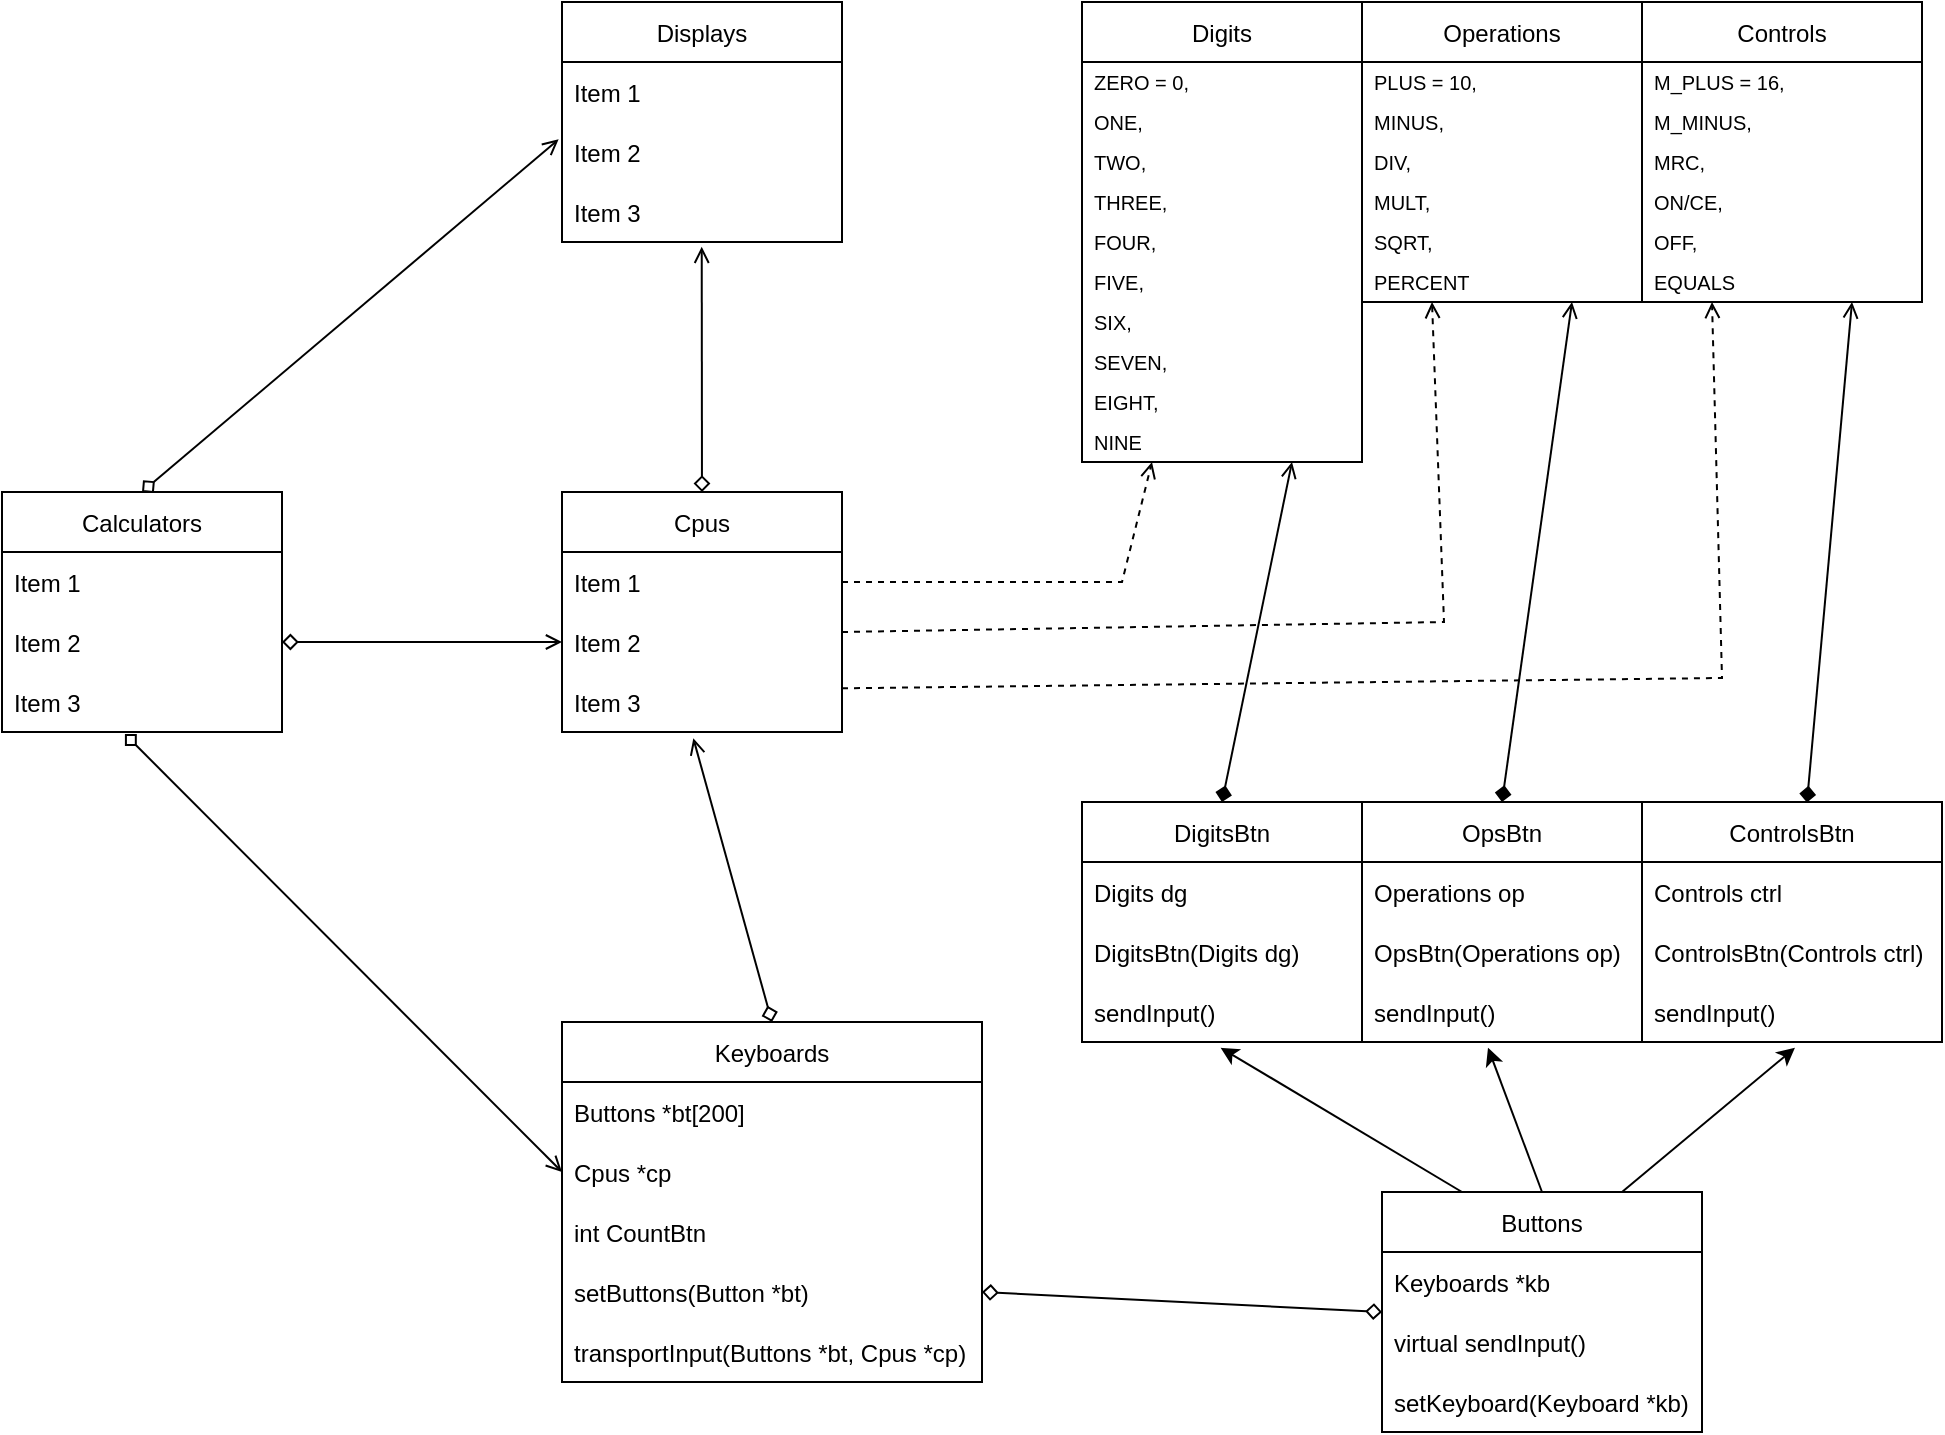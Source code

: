 <mxfile version="17.4.0" type="github">
  <diagram id="N7P-d8ys1Z3ynuPxni_u" name="Page-1">
    <mxGraphModel dx="1053" dy="517" grid="1" gridSize="10" guides="1" tooltips="1" connect="1" arrows="1" fold="1" page="1" pageScale="1" pageWidth="1100" pageHeight="850" math="0" shadow="0">
      <root>
        <mxCell id="0" />
        <mxCell id="1" parent="0" />
        <mxCell id="kSx1AaX-8GTqj39W6Hqu-1" value="Keyboards" style="swimlane;fontStyle=0;childLayout=stackLayout;horizontal=1;startSize=30;horizontalStack=0;resizeParent=1;resizeParentMax=0;resizeLast=0;collapsible=1;marginBottom=0;" vertex="1" parent="1">
          <mxGeometry x="410" y="630" width="210" height="180" as="geometry" />
        </mxCell>
        <mxCell id="kSx1AaX-8GTqj39W6Hqu-2" value="Buttons *bt[200]" style="text;strokeColor=none;fillColor=none;align=left;verticalAlign=middle;spacingLeft=4;spacingRight=4;overflow=hidden;points=[[0,0.5],[1,0.5]];portConstraint=eastwest;rotatable=0;" vertex="1" parent="kSx1AaX-8GTqj39W6Hqu-1">
          <mxGeometry y="30" width="210" height="30" as="geometry" />
        </mxCell>
        <mxCell id="kSx1AaX-8GTqj39W6Hqu-3" value="Cpus *cp" style="text;strokeColor=none;fillColor=none;align=left;verticalAlign=middle;spacingLeft=4;spacingRight=4;overflow=hidden;points=[[0,0.5],[1,0.5]];portConstraint=eastwest;rotatable=0;" vertex="1" parent="kSx1AaX-8GTqj39W6Hqu-1">
          <mxGeometry y="60" width="210" height="30" as="geometry" />
        </mxCell>
        <mxCell id="kSx1AaX-8GTqj39W6Hqu-112" value="int CountBtn" style="text;strokeColor=none;fillColor=none;align=left;verticalAlign=middle;spacingLeft=4;spacingRight=4;overflow=hidden;points=[[0,0.5],[1,0.5]];portConstraint=eastwest;rotatable=0;" vertex="1" parent="kSx1AaX-8GTqj39W6Hqu-1">
          <mxGeometry y="90" width="210" height="30" as="geometry" />
        </mxCell>
        <mxCell id="kSx1AaX-8GTqj39W6Hqu-111" value="setButtons(Button *bt)" style="text;strokeColor=none;fillColor=none;align=left;verticalAlign=middle;spacingLeft=4;spacingRight=4;overflow=hidden;points=[[0,0.5],[1,0.5]];portConstraint=eastwest;rotatable=0;" vertex="1" parent="kSx1AaX-8GTqj39W6Hqu-1">
          <mxGeometry y="120" width="210" height="30" as="geometry" />
        </mxCell>
        <mxCell id="kSx1AaX-8GTqj39W6Hqu-4" value="transportInput(Buttons *bt, Cpus *cp)" style="text;strokeColor=none;fillColor=none;align=left;verticalAlign=middle;spacingLeft=4;spacingRight=4;overflow=hidden;points=[[0,0.5],[1,0.5]];portConstraint=eastwest;rotatable=0;" vertex="1" parent="kSx1AaX-8GTqj39W6Hqu-1">
          <mxGeometry y="150" width="210" height="30" as="geometry" />
        </mxCell>
        <mxCell id="kSx1AaX-8GTqj39W6Hqu-5" value="Buttons" style="swimlane;fontStyle=0;childLayout=stackLayout;horizontal=1;startSize=30;horizontalStack=0;resizeParent=1;resizeParentMax=0;resizeLast=0;collapsible=1;marginBottom=0;" vertex="1" parent="1">
          <mxGeometry x="820" y="715" width="160" height="120" as="geometry">
            <mxRectangle x="820" y="700" width="70" height="30" as="alternateBounds" />
          </mxGeometry>
        </mxCell>
        <mxCell id="kSx1AaX-8GTqj39W6Hqu-6" value="Keyboards *kb" style="text;strokeColor=none;fillColor=none;align=left;verticalAlign=middle;spacingLeft=4;spacingRight=4;overflow=hidden;points=[[0,0.5],[1,0.5]];portConstraint=eastwest;rotatable=0;" vertex="1" parent="kSx1AaX-8GTqj39W6Hqu-5">
          <mxGeometry y="30" width="160" height="30" as="geometry" />
        </mxCell>
        <mxCell id="kSx1AaX-8GTqj39W6Hqu-109" value="virtual sendInput()" style="text;strokeColor=none;fillColor=none;align=left;verticalAlign=middle;spacingLeft=4;spacingRight=4;overflow=hidden;points=[[0,0.5],[1,0.5]];portConstraint=eastwest;rotatable=0;" vertex="1" parent="kSx1AaX-8GTqj39W6Hqu-5">
          <mxGeometry y="60" width="160" height="30" as="geometry" />
        </mxCell>
        <mxCell id="kSx1AaX-8GTqj39W6Hqu-108" value="setKeyboard(Keyboard *kb)" style="text;strokeColor=none;fillColor=none;align=left;verticalAlign=middle;spacingLeft=4;spacingRight=4;overflow=hidden;points=[[0,0.5],[1,0.5]];portConstraint=eastwest;rotatable=0;" vertex="1" parent="kSx1AaX-8GTqj39W6Hqu-5">
          <mxGeometry y="90" width="160" height="30" as="geometry" />
        </mxCell>
        <mxCell id="kSx1AaX-8GTqj39W6Hqu-9" value="Displays" style="swimlane;fontStyle=0;childLayout=stackLayout;horizontal=1;startSize=30;horizontalStack=0;resizeParent=1;resizeParentMax=0;resizeLast=0;collapsible=1;marginBottom=0;" vertex="1" parent="1">
          <mxGeometry x="410" y="120" width="140" height="120" as="geometry" />
        </mxCell>
        <mxCell id="kSx1AaX-8GTqj39W6Hqu-10" value="Item 1" style="text;strokeColor=none;fillColor=none;align=left;verticalAlign=middle;spacingLeft=4;spacingRight=4;overflow=hidden;points=[[0,0.5],[1,0.5]];portConstraint=eastwest;rotatable=0;" vertex="1" parent="kSx1AaX-8GTqj39W6Hqu-9">
          <mxGeometry y="30" width="140" height="30" as="geometry" />
        </mxCell>
        <mxCell id="kSx1AaX-8GTqj39W6Hqu-11" value="Item 2" style="text;strokeColor=none;fillColor=none;align=left;verticalAlign=middle;spacingLeft=4;spacingRight=4;overflow=hidden;points=[[0,0.5],[1,0.5]];portConstraint=eastwest;rotatable=0;" vertex="1" parent="kSx1AaX-8GTqj39W6Hqu-9">
          <mxGeometry y="60" width="140" height="30" as="geometry" />
        </mxCell>
        <mxCell id="kSx1AaX-8GTqj39W6Hqu-12" value="Item 3" style="text;strokeColor=none;fillColor=none;align=left;verticalAlign=middle;spacingLeft=4;spacingRight=4;overflow=hidden;points=[[0,0.5],[1,0.5]];portConstraint=eastwest;rotatable=0;" vertex="1" parent="kSx1AaX-8GTqj39W6Hqu-9">
          <mxGeometry y="90" width="140" height="30" as="geometry" />
        </mxCell>
        <mxCell id="kSx1AaX-8GTqj39W6Hqu-13" value="Calculators" style="swimlane;fontStyle=0;childLayout=stackLayout;horizontal=1;startSize=30;horizontalStack=0;resizeParent=1;resizeParentMax=0;resizeLast=0;collapsible=1;marginBottom=0;" vertex="1" parent="1">
          <mxGeometry x="130" y="365" width="140" height="120" as="geometry" />
        </mxCell>
        <mxCell id="kSx1AaX-8GTqj39W6Hqu-14" value="Item 1" style="text;strokeColor=none;fillColor=none;align=left;verticalAlign=middle;spacingLeft=4;spacingRight=4;overflow=hidden;points=[[0,0.5],[1,0.5]];portConstraint=eastwest;rotatable=0;" vertex="1" parent="kSx1AaX-8GTqj39W6Hqu-13">
          <mxGeometry y="30" width="140" height="30" as="geometry" />
        </mxCell>
        <mxCell id="kSx1AaX-8GTqj39W6Hqu-15" value="Item 2" style="text;strokeColor=none;fillColor=none;align=left;verticalAlign=middle;spacingLeft=4;spacingRight=4;overflow=hidden;points=[[0,0.5],[1,0.5]];portConstraint=eastwest;rotatable=0;" vertex="1" parent="kSx1AaX-8GTqj39W6Hqu-13">
          <mxGeometry y="60" width="140" height="30" as="geometry" />
        </mxCell>
        <mxCell id="kSx1AaX-8GTqj39W6Hqu-16" value="Item 3" style="text;strokeColor=none;fillColor=none;align=left;verticalAlign=middle;spacingLeft=4;spacingRight=4;overflow=hidden;points=[[0,0.5],[1,0.5]];portConstraint=eastwest;rotatable=0;" vertex="1" parent="kSx1AaX-8GTqj39W6Hqu-13">
          <mxGeometry y="90" width="140" height="30" as="geometry" />
        </mxCell>
        <mxCell id="kSx1AaX-8GTqj39W6Hqu-17" value="Cpus" style="swimlane;fontStyle=0;childLayout=stackLayout;horizontal=1;startSize=30;horizontalStack=0;resizeParent=1;resizeParentMax=0;resizeLast=0;collapsible=1;marginBottom=0;" vertex="1" parent="1">
          <mxGeometry x="410" y="365" width="140" height="120" as="geometry" />
        </mxCell>
        <mxCell id="kSx1AaX-8GTqj39W6Hqu-18" value="Item 1" style="text;strokeColor=none;fillColor=none;align=left;verticalAlign=middle;spacingLeft=4;spacingRight=4;overflow=hidden;points=[[0,0.5],[1,0.5]];portConstraint=eastwest;rotatable=0;" vertex="1" parent="kSx1AaX-8GTqj39W6Hqu-17">
          <mxGeometry y="30" width="140" height="30" as="geometry" />
        </mxCell>
        <mxCell id="kSx1AaX-8GTqj39W6Hqu-19" value="Item 2" style="text;strokeColor=none;fillColor=none;align=left;verticalAlign=middle;spacingLeft=4;spacingRight=4;overflow=hidden;points=[[0,0.5],[1,0.5]];portConstraint=eastwest;rotatable=0;" vertex="1" parent="kSx1AaX-8GTqj39W6Hqu-17">
          <mxGeometry y="60" width="140" height="30" as="geometry" />
        </mxCell>
        <mxCell id="kSx1AaX-8GTqj39W6Hqu-20" value="Item 3" style="text;strokeColor=none;fillColor=none;align=left;verticalAlign=middle;spacingLeft=4;spacingRight=4;overflow=hidden;points=[[0,0.5],[1,0.5]];portConstraint=eastwest;rotatable=0;" vertex="1" parent="kSx1AaX-8GTqj39W6Hqu-17">
          <mxGeometry y="90" width="140" height="30" as="geometry" />
        </mxCell>
        <mxCell id="kSx1AaX-8GTqj39W6Hqu-21" value="ControlsBtn" style="swimlane;fontStyle=0;childLayout=stackLayout;horizontal=1;startSize=30;horizontalStack=0;resizeParent=1;resizeParentMax=0;resizeLast=0;collapsible=1;marginBottom=0;" vertex="1" parent="1">
          <mxGeometry x="950" y="520" width="150" height="120" as="geometry" />
        </mxCell>
        <mxCell id="kSx1AaX-8GTqj39W6Hqu-22" value="Controls ctrl" style="text;strokeColor=none;fillColor=none;align=left;verticalAlign=middle;spacingLeft=4;spacingRight=4;overflow=hidden;points=[[0,0.5],[1,0.5]];portConstraint=eastwest;rotatable=0;" vertex="1" parent="kSx1AaX-8GTqj39W6Hqu-21">
          <mxGeometry y="30" width="150" height="30" as="geometry" />
        </mxCell>
        <mxCell id="kSx1AaX-8GTqj39W6Hqu-23" value="ControlsBtn(Controls ctrl)" style="text;strokeColor=none;fillColor=none;align=left;verticalAlign=middle;spacingLeft=4;spacingRight=4;overflow=hidden;points=[[0,0.5],[1,0.5]];portConstraint=eastwest;rotatable=0;" vertex="1" parent="kSx1AaX-8GTqj39W6Hqu-21">
          <mxGeometry y="60" width="150" height="30" as="geometry" />
        </mxCell>
        <mxCell id="kSx1AaX-8GTqj39W6Hqu-24" value="sendInput()" style="text;strokeColor=none;fillColor=none;align=left;verticalAlign=middle;spacingLeft=4;spacingRight=4;overflow=hidden;points=[[0,0.5],[1,0.5]];portConstraint=eastwest;rotatable=0;" vertex="1" parent="kSx1AaX-8GTqj39W6Hqu-21">
          <mxGeometry y="90" width="150" height="30" as="geometry" />
        </mxCell>
        <mxCell id="kSx1AaX-8GTqj39W6Hqu-25" value="OpsBtn" style="swimlane;fontStyle=0;childLayout=stackLayout;horizontal=1;startSize=30;horizontalStack=0;resizeParent=1;resizeParentMax=0;resizeLast=0;collapsible=1;marginBottom=0;" vertex="1" parent="1">
          <mxGeometry x="810" y="520" width="140" height="120" as="geometry" />
        </mxCell>
        <mxCell id="kSx1AaX-8GTqj39W6Hqu-26" value="Operations op" style="text;strokeColor=none;fillColor=none;align=left;verticalAlign=middle;spacingLeft=4;spacingRight=4;overflow=hidden;points=[[0,0.5],[1,0.5]];portConstraint=eastwest;rotatable=0;" vertex="1" parent="kSx1AaX-8GTqj39W6Hqu-25">
          <mxGeometry y="30" width="140" height="30" as="geometry" />
        </mxCell>
        <mxCell id="kSx1AaX-8GTqj39W6Hqu-27" value="OpsBtn(Operations op)" style="text;strokeColor=none;fillColor=none;align=left;verticalAlign=middle;spacingLeft=4;spacingRight=4;overflow=hidden;points=[[0,0.5],[1,0.5]];portConstraint=eastwest;rotatable=0;" vertex="1" parent="kSx1AaX-8GTqj39W6Hqu-25">
          <mxGeometry y="60" width="140" height="30" as="geometry" />
        </mxCell>
        <mxCell id="kSx1AaX-8GTqj39W6Hqu-28" value="sendInput()" style="text;strokeColor=none;fillColor=none;align=left;verticalAlign=middle;spacingLeft=4;spacingRight=4;overflow=hidden;points=[[0,0.5],[1,0.5]];portConstraint=eastwest;rotatable=0;" vertex="1" parent="kSx1AaX-8GTqj39W6Hqu-25">
          <mxGeometry y="90" width="140" height="30" as="geometry" />
        </mxCell>
        <mxCell id="kSx1AaX-8GTqj39W6Hqu-29" value="DigitsBtn" style="swimlane;fontStyle=0;childLayout=stackLayout;horizontal=1;startSize=30;horizontalStack=0;resizeParent=1;resizeParentMax=0;resizeLast=0;collapsible=1;marginBottom=0;" vertex="1" parent="1">
          <mxGeometry x="670" y="520" width="140" height="120" as="geometry" />
        </mxCell>
        <mxCell id="kSx1AaX-8GTqj39W6Hqu-30" value="Digits dg" style="text;strokeColor=none;fillColor=none;align=left;verticalAlign=middle;spacingLeft=4;spacingRight=4;overflow=hidden;points=[[0,0.5],[1,0.5]];portConstraint=eastwest;rotatable=0;" vertex="1" parent="kSx1AaX-8GTqj39W6Hqu-29">
          <mxGeometry y="30" width="140" height="30" as="geometry" />
        </mxCell>
        <mxCell id="kSx1AaX-8GTqj39W6Hqu-31" value="DigitsBtn(Digits dg)" style="text;strokeColor=none;fillColor=none;align=left;verticalAlign=middle;spacingLeft=4;spacingRight=4;overflow=hidden;points=[[0,0.5],[1,0.5]];portConstraint=eastwest;rotatable=0;" vertex="1" parent="kSx1AaX-8GTqj39W6Hqu-29">
          <mxGeometry y="60" width="140" height="30" as="geometry" />
        </mxCell>
        <mxCell id="kSx1AaX-8GTqj39W6Hqu-32" value="sendInput()" style="text;strokeColor=none;fillColor=none;align=left;verticalAlign=middle;spacingLeft=4;spacingRight=4;overflow=hidden;points=[[0,0.5],[1,0.5]];portConstraint=eastwest;rotatable=0;" vertex="1" parent="kSx1AaX-8GTqj39W6Hqu-29">
          <mxGeometry y="90" width="140" height="30" as="geometry" />
        </mxCell>
        <mxCell id="kSx1AaX-8GTqj39W6Hqu-37" value="Operations" style="swimlane;fontStyle=0;childLayout=stackLayout;horizontal=1;startSize=30;horizontalStack=0;resizeParent=1;resizeParentMax=0;resizeLast=0;collapsible=1;marginBottom=0;" vertex="1" parent="1">
          <mxGeometry x="810" y="120" width="140" height="150" as="geometry">
            <mxRectangle x="810" y="120" width="90" height="30" as="alternateBounds" />
          </mxGeometry>
        </mxCell>
        <mxCell id="kSx1AaX-8GTqj39W6Hqu-38" value="PLUS = 10," style="text;strokeColor=none;fillColor=none;align=left;verticalAlign=middle;spacingLeft=4;spacingRight=4;overflow=hidden;points=[[0,0.5],[1,0.5]];portConstraint=eastwest;rotatable=0;fontSize=10;" vertex="1" parent="kSx1AaX-8GTqj39W6Hqu-37">
          <mxGeometry y="30" width="140" height="20" as="geometry" />
        </mxCell>
        <mxCell id="kSx1AaX-8GTqj39W6Hqu-89" value="MINUS," style="text;strokeColor=none;fillColor=none;align=left;verticalAlign=middle;spacingLeft=4;spacingRight=4;overflow=hidden;points=[[0,0.5],[1,0.5]];portConstraint=eastwest;rotatable=0;fontSize=10;" vertex="1" parent="kSx1AaX-8GTqj39W6Hqu-37">
          <mxGeometry y="50" width="140" height="20" as="geometry" />
        </mxCell>
        <mxCell id="kSx1AaX-8GTqj39W6Hqu-88" value="DIV," style="text;strokeColor=none;fillColor=none;align=left;verticalAlign=middle;spacingLeft=4;spacingRight=4;overflow=hidden;points=[[0,0.5],[1,0.5]];portConstraint=eastwest;rotatable=0;fontSize=10;" vertex="1" parent="kSx1AaX-8GTqj39W6Hqu-37">
          <mxGeometry y="70" width="140" height="20" as="geometry" />
        </mxCell>
        <mxCell id="kSx1AaX-8GTqj39W6Hqu-87" value="MULT," style="text;strokeColor=none;fillColor=none;align=left;verticalAlign=middle;spacingLeft=4;spacingRight=4;overflow=hidden;points=[[0,0.5],[1,0.5]];portConstraint=eastwest;rotatable=0;fontSize=10;" vertex="1" parent="kSx1AaX-8GTqj39W6Hqu-37">
          <mxGeometry y="90" width="140" height="20" as="geometry" />
        </mxCell>
        <mxCell id="kSx1AaX-8GTqj39W6Hqu-86" value="SQRT," style="text;strokeColor=none;fillColor=none;align=left;verticalAlign=middle;spacingLeft=4;spacingRight=4;overflow=hidden;points=[[0,0.5],[1,0.5]];portConstraint=eastwest;rotatable=0;fontSize=10;" vertex="1" parent="kSx1AaX-8GTqj39W6Hqu-37">
          <mxGeometry y="110" width="140" height="20" as="geometry" />
        </mxCell>
        <mxCell id="kSx1AaX-8GTqj39W6Hqu-85" value="PERCENT" style="text;strokeColor=none;fillColor=none;align=left;verticalAlign=middle;spacingLeft=4;spacingRight=4;overflow=hidden;points=[[0,0.5],[1,0.5]];portConstraint=eastwest;rotatable=0;fontSize=10;" vertex="1" parent="kSx1AaX-8GTqj39W6Hqu-37">
          <mxGeometry y="130" width="140" height="20" as="geometry" />
        </mxCell>
        <mxCell id="kSx1AaX-8GTqj39W6Hqu-50" value="" style="endArrow=diamond;html=1;rounded=0;endFill=1;startArrow=open;startFill=0;entryX=0.5;entryY=0;entryDx=0;entryDy=0;exitX=0.75;exitY=1;exitDx=0;exitDy=0;" edge="1" parent="1" source="kSx1AaX-8GTqj39W6Hqu-97" target="kSx1AaX-8GTqj39W6Hqu-29">
          <mxGeometry width="50" height="50" relative="1" as="geometry">
            <mxPoint x="740" y="360" as="sourcePoint" />
            <mxPoint x="720" y="430" as="targetPoint" />
          </mxGeometry>
        </mxCell>
        <mxCell id="kSx1AaX-8GTqj39W6Hqu-51" value="" style="endArrow=open;html=1;rounded=0;endFill=0;exitX=0.5;exitY=0;exitDx=0;exitDy=0;startArrow=diamond;startFill=1;entryX=0.75;entryY=1;entryDx=0;entryDy=0;" edge="1" parent="1" source="kSx1AaX-8GTqj39W6Hqu-25" target="kSx1AaX-8GTqj39W6Hqu-37">
          <mxGeometry width="50" height="50" relative="1" as="geometry">
            <mxPoint x="885.07" y="516.04" as="sourcePoint" />
            <mxPoint x="890" y="290" as="targetPoint" />
          </mxGeometry>
        </mxCell>
        <mxCell id="kSx1AaX-8GTqj39W6Hqu-52" value="" style="endArrow=open;html=1;rounded=0;endFill=0;entryX=0.75;entryY=1;entryDx=0;entryDy=0;exitX=0.5;exitY=0;exitDx=0;exitDy=0;startArrow=diamond;startFill=1;" edge="1" parent="1" target="kSx1AaX-8GTqj39W6Hqu-90">
          <mxGeometry width="50" height="50" relative="1" as="geometry">
            <mxPoint x="1032.48" y="520.27" as="sourcePoint" />
            <mxPoint x="1029.38" y="241.32" as="targetPoint" />
          </mxGeometry>
        </mxCell>
        <mxCell id="kSx1AaX-8GTqj39W6Hqu-57" value="" style="endArrow=classic;html=1;rounded=0;entryX=0.495;entryY=1.096;entryDx=0;entryDy=0;exitX=0.25;exitY=0;exitDx=0;exitDy=0;entryPerimeter=0;" edge="1" parent="1" source="kSx1AaX-8GTqj39W6Hqu-5" target="kSx1AaX-8GTqj39W6Hqu-32">
          <mxGeometry width="50" height="50" relative="1" as="geometry">
            <mxPoint x="830.3" y="660" as="sourcePoint" />
            <mxPoint x="740" y="708.68" as="targetPoint" />
          </mxGeometry>
        </mxCell>
        <mxCell id="kSx1AaX-8GTqj39W6Hqu-58" value="" style="endArrow=classic;html=1;rounded=0;entryX=0.45;entryY=1.096;entryDx=0;entryDy=0;exitX=0.5;exitY=0;exitDx=0;exitDy=0;entryPerimeter=0;" edge="1" parent="1" source="kSx1AaX-8GTqj39W6Hqu-5" target="kSx1AaX-8GTqj39W6Hqu-28">
          <mxGeometry width="50" height="50" relative="1" as="geometry">
            <mxPoint x="932.85" y="687.12" as="sourcePoint" />
            <mxPoint x="827.15" y="630.0" as="targetPoint" />
          </mxGeometry>
        </mxCell>
        <mxCell id="kSx1AaX-8GTqj39W6Hqu-60" value="" style="endArrow=classic;html=1;rounded=0;entryX=0.51;entryY=1.096;entryDx=0;entryDy=0;exitX=0.75;exitY=0;exitDx=0;exitDy=0;entryPerimeter=0;" edge="1" parent="1" source="kSx1AaX-8GTqj39W6Hqu-5" target="kSx1AaX-8GTqj39W6Hqu-24">
          <mxGeometry width="50" height="50" relative="1" as="geometry">
            <mxPoint x="987" y="710" as="sourcePoint" />
            <mxPoint x="980" y="652.88" as="targetPoint" />
          </mxGeometry>
        </mxCell>
        <mxCell id="kSx1AaX-8GTqj39W6Hqu-62" value="" style="endArrow=diamond;html=1;rounded=0;entryX=0;entryY=0.5;entryDx=0;entryDy=0;exitX=1;exitY=0.5;exitDx=0;exitDy=0;startArrow=diamond;startFill=0;endFill=0;" edge="1" parent="1" source="kSx1AaX-8GTqj39W6Hqu-111" target="kSx1AaX-8GTqj39W6Hqu-5">
          <mxGeometry width="50" height="50" relative="1" as="geometry">
            <mxPoint x="650" y="785" as="sourcePoint" />
            <mxPoint x="817.76" y="769.21" as="targetPoint" />
          </mxGeometry>
        </mxCell>
        <mxCell id="kSx1AaX-8GTqj39W6Hqu-63" value="" style="endArrow=diamond;html=1;rounded=0;endFill=0;startArrow=open;startFill=0;exitX=0.469;exitY=1.105;exitDx=0;exitDy=0;exitPerimeter=0;entryX=0.5;entryY=0;entryDx=0;entryDy=0;" edge="1" parent="1" source="kSx1AaX-8GTqj39W6Hqu-20" target="kSx1AaX-8GTqj39W6Hqu-1">
          <mxGeometry width="50" height="50" relative="1" as="geometry">
            <mxPoint x="474.93" y="499.73" as="sourcePoint" />
            <mxPoint x="476" y="680" as="targetPoint" />
          </mxGeometry>
        </mxCell>
        <mxCell id="kSx1AaX-8GTqj39W6Hqu-64" value="" style="endArrow=diamond;html=1;rounded=0;endFill=0;startArrow=open;startFill=0;entryX=0.5;entryY=0;entryDx=0;entryDy=0;exitX=0.499;exitY=1.079;exitDx=0;exitDy=0;exitPerimeter=0;" edge="1" parent="1" source="kSx1AaX-8GTqj39W6Hqu-12" target="kSx1AaX-8GTqj39W6Hqu-17">
          <mxGeometry width="50" height="50" relative="1" as="geometry">
            <mxPoint x="480" y="200" as="sourcePoint" />
            <mxPoint x="478" y="330" as="targetPoint" />
          </mxGeometry>
        </mxCell>
        <mxCell id="kSx1AaX-8GTqj39W6Hqu-65" value="" style="endArrow=diamond;html=1;rounded=0;endFill=0;startArrow=open;startFill=0;entryX=0.5;entryY=0;entryDx=0;entryDy=0;exitX=-0.012;exitY=0.289;exitDx=0;exitDy=0;exitPerimeter=0;" edge="1" parent="1" source="kSx1AaX-8GTqj39W6Hqu-11" target="kSx1AaX-8GTqj39W6Hqu-13">
          <mxGeometry width="50" height="50" relative="1" as="geometry">
            <mxPoint x="300.0" y="153.69" as="sourcePoint" />
            <mxPoint x="300.14" y="366.32" as="targetPoint" />
          </mxGeometry>
        </mxCell>
        <mxCell id="kSx1AaX-8GTqj39W6Hqu-67" value="" style="endArrow=diamond;html=1;rounded=0;endFill=0;startArrow=open;startFill=0;entryX=1;entryY=0.5;entryDx=0;entryDy=0;exitX=0;exitY=0.5;exitDx=0;exitDy=0;" edge="1" parent="1" source="kSx1AaX-8GTqj39W6Hqu-19" target="kSx1AaX-8GTqj39W6Hqu-15">
          <mxGeometry width="50" height="50" relative="1" as="geometry">
            <mxPoint x="418.32" y="108.67" as="sourcePoint" />
            <mxPoint x="210" y="375" as="targetPoint" />
          </mxGeometry>
        </mxCell>
        <mxCell id="kSx1AaX-8GTqj39W6Hqu-68" value="" style="endArrow=diamond;html=1;rounded=0;endFill=0;startArrow=open;startFill=0;exitX=0;exitY=0.5;exitDx=0;exitDy=0;entryX=0.439;entryY=1.035;entryDx=0;entryDy=0;entryPerimeter=0;" edge="1" parent="1" source="kSx1AaX-8GTqj39W6Hqu-3" target="kSx1AaX-8GTqj39W6Hqu-16">
          <mxGeometry width="50" height="50" relative="1" as="geometry">
            <mxPoint x="410.0" y="433.67" as="sourcePoint" />
            <mxPoint x="190" y="540" as="targetPoint" />
          </mxGeometry>
        </mxCell>
        <mxCell id="kSx1AaX-8GTqj39W6Hqu-74" value="" style="endArrow=open;html=1;rounded=0;dashed=1;exitX=1;exitY=0.5;exitDx=0;exitDy=0;endFill=0;entryX=0.25;entryY=1;entryDx=0;entryDy=0;" edge="1" parent="1" source="kSx1AaX-8GTqj39W6Hqu-18" target="kSx1AaX-8GTqj39W6Hqu-97">
          <mxGeometry width="50" height="50" relative="1" as="geometry">
            <mxPoint x="770" y="390" as="sourcePoint" />
            <mxPoint x="690" y="360" as="targetPoint" />
            <Array as="points">
              <mxPoint x="690" y="410" />
            </Array>
          </mxGeometry>
        </mxCell>
        <mxCell id="kSx1AaX-8GTqj39W6Hqu-76" value="" style="endArrow=open;html=1;rounded=0;dashed=1;exitX=1;exitY=0.5;exitDx=0;exitDy=0;endFill=0;entryX=0.25;entryY=1;entryDx=0;entryDy=0;" edge="1" parent="1" target="kSx1AaX-8GTqj39W6Hqu-37">
          <mxGeometry width="50" height="50" relative="1" as="geometry">
            <mxPoint x="550" y="434.99" as="sourcePoint" />
            <mxPoint x="851" y="270" as="targetPoint" />
            <Array as="points">
              <mxPoint x="851" y="430" />
            </Array>
          </mxGeometry>
        </mxCell>
        <mxCell id="kSx1AaX-8GTqj39W6Hqu-77" value="" style="endArrow=open;html=1;rounded=0;dashed=1;exitX=1;exitY=0.5;exitDx=0;exitDy=0;endFill=0;entryX=0.25;entryY=1;entryDx=0;entryDy=0;" edge="1" parent="1" target="kSx1AaX-8GTqj39W6Hqu-90">
          <mxGeometry width="50" height="50" relative="1" as="geometry">
            <mxPoint x="550" y="463.16" as="sourcePoint" />
            <mxPoint x="990" y="290" as="targetPoint" />
            <Array as="points">
              <mxPoint x="990" y="458" />
            </Array>
          </mxGeometry>
        </mxCell>
        <mxCell id="kSx1AaX-8GTqj39W6Hqu-90" value="Controls" style="swimlane;fontStyle=0;childLayout=stackLayout;horizontal=1;startSize=30;horizontalStack=0;resizeParent=1;resizeParentMax=0;resizeLast=0;collapsible=1;marginBottom=0;" vertex="1" parent="1">
          <mxGeometry x="950" y="120" width="140" height="150" as="geometry">
            <mxRectangle x="950" y="120" width="80" height="30" as="alternateBounds" />
          </mxGeometry>
        </mxCell>
        <mxCell id="kSx1AaX-8GTqj39W6Hqu-91" value="M_PLUS = 16," style="text;strokeColor=none;fillColor=none;align=left;verticalAlign=middle;spacingLeft=4;spacingRight=4;overflow=hidden;points=[[0,0.5],[1,0.5]];portConstraint=eastwest;rotatable=0;fontSize=10;" vertex="1" parent="kSx1AaX-8GTqj39W6Hqu-90">
          <mxGeometry y="30" width="140" height="20" as="geometry" />
        </mxCell>
        <mxCell id="kSx1AaX-8GTqj39W6Hqu-92" value="M_MINUS," style="text;strokeColor=none;fillColor=none;align=left;verticalAlign=middle;spacingLeft=4;spacingRight=4;overflow=hidden;points=[[0,0.5],[1,0.5]];portConstraint=eastwest;rotatable=0;fontSize=10;" vertex="1" parent="kSx1AaX-8GTqj39W6Hqu-90">
          <mxGeometry y="50" width="140" height="20" as="geometry" />
        </mxCell>
        <mxCell id="kSx1AaX-8GTqj39W6Hqu-93" value="MRC," style="text;strokeColor=none;fillColor=none;align=left;verticalAlign=middle;spacingLeft=4;spacingRight=4;overflow=hidden;points=[[0,0.5],[1,0.5]];portConstraint=eastwest;rotatable=0;fontSize=10;" vertex="1" parent="kSx1AaX-8GTqj39W6Hqu-90">
          <mxGeometry y="70" width="140" height="20" as="geometry" />
        </mxCell>
        <mxCell id="kSx1AaX-8GTqj39W6Hqu-94" value="ON/CE," style="text;strokeColor=none;fillColor=none;align=left;verticalAlign=middle;spacingLeft=4;spacingRight=4;overflow=hidden;points=[[0,0.5],[1,0.5]];portConstraint=eastwest;rotatable=0;fontSize=10;" vertex="1" parent="kSx1AaX-8GTqj39W6Hqu-90">
          <mxGeometry y="90" width="140" height="20" as="geometry" />
        </mxCell>
        <mxCell id="kSx1AaX-8GTqj39W6Hqu-95" value="OFF," style="text;strokeColor=none;fillColor=none;align=left;verticalAlign=middle;spacingLeft=4;spacingRight=4;overflow=hidden;points=[[0,0.5],[1,0.5]];portConstraint=eastwest;rotatable=0;fontSize=10;" vertex="1" parent="kSx1AaX-8GTqj39W6Hqu-90">
          <mxGeometry y="110" width="140" height="20" as="geometry" />
        </mxCell>
        <mxCell id="kSx1AaX-8GTqj39W6Hqu-96" value="EQUALS" style="text;strokeColor=none;fillColor=none;align=left;verticalAlign=middle;spacingLeft=4;spacingRight=4;overflow=hidden;points=[[0,0.5],[1,0.5]];portConstraint=eastwest;rotatable=0;fontSize=10;" vertex="1" parent="kSx1AaX-8GTqj39W6Hqu-90">
          <mxGeometry y="130" width="140" height="20" as="geometry" />
        </mxCell>
        <mxCell id="kSx1AaX-8GTqj39W6Hqu-97" value="Digits" style="swimlane;fontStyle=0;childLayout=stackLayout;horizontal=1;startSize=30;horizontalStack=0;resizeParent=1;resizeParentMax=0;resizeLast=0;collapsible=1;marginBottom=0;" vertex="1" parent="1">
          <mxGeometry x="670" y="120" width="140" height="230" as="geometry">
            <mxRectangle x="670" y="120" width="90" height="30" as="alternateBounds" />
          </mxGeometry>
        </mxCell>
        <mxCell id="kSx1AaX-8GTqj39W6Hqu-98" value="ZERO = 0," style="text;strokeColor=none;fillColor=none;align=left;verticalAlign=middle;spacingLeft=4;spacingRight=4;overflow=hidden;points=[[0,0.5],[1,0.5]];portConstraint=eastwest;rotatable=0;fontSize=10;" vertex="1" parent="kSx1AaX-8GTqj39W6Hqu-97">
          <mxGeometry y="30" width="140" height="20" as="geometry" />
        </mxCell>
        <mxCell id="kSx1AaX-8GTqj39W6Hqu-99" value="ONE," style="text;strokeColor=none;fillColor=none;align=left;verticalAlign=middle;spacingLeft=4;spacingRight=4;overflow=hidden;points=[[0,0.5],[1,0.5]];portConstraint=eastwest;rotatable=0;fontSize=10;" vertex="1" parent="kSx1AaX-8GTqj39W6Hqu-97">
          <mxGeometry y="50" width="140" height="20" as="geometry" />
        </mxCell>
        <mxCell id="kSx1AaX-8GTqj39W6Hqu-100" value="TWO," style="text;strokeColor=none;fillColor=none;align=left;verticalAlign=middle;spacingLeft=4;spacingRight=4;overflow=hidden;points=[[0,0.5],[1,0.5]];portConstraint=eastwest;rotatable=0;fontSize=10;" vertex="1" parent="kSx1AaX-8GTqj39W6Hqu-97">
          <mxGeometry y="70" width="140" height="20" as="geometry" />
        </mxCell>
        <mxCell id="kSx1AaX-8GTqj39W6Hqu-101" value="THREE," style="text;strokeColor=none;fillColor=none;align=left;verticalAlign=middle;spacingLeft=4;spacingRight=4;overflow=hidden;points=[[0,0.5],[1,0.5]];portConstraint=eastwest;rotatable=0;fontSize=10;" vertex="1" parent="kSx1AaX-8GTqj39W6Hqu-97">
          <mxGeometry y="90" width="140" height="20" as="geometry" />
        </mxCell>
        <mxCell id="kSx1AaX-8GTqj39W6Hqu-102" value="FOUR," style="text;strokeColor=none;fillColor=none;align=left;verticalAlign=middle;spacingLeft=4;spacingRight=4;overflow=hidden;points=[[0,0.5],[1,0.5]];portConstraint=eastwest;rotatable=0;fontSize=10;" vertex="1" parent="kSx1AaX-8GTqj39W6Hqu-97">
          <mxGeometry y="110" width="140" height="20" as="geometry" />
        </mxCell>
        <mxCell id="kSx1AaX-8GTqj39W6Hqu-103" value="FIVE," style="text;strokeColor=none;fillColor=none;align=left;verticalAlign=middle;spacingLeft=4;spacingRight=4;overflow=hidden;points=[[0,0.5],[1,0.5]];portConstraint=eastwest;rotatable=0;fontSize=10;" vertex="1" parent="kSx1AaX-8GTqj39W6Hqu-97">
          <mxGeometry y="130" width="140" height="20" as="geometry" />
        </mxCell>
        <mxCell id="kSx1AaX-8GTqj39W6Hqu-106" value="SIX," style="text;strokeColor=none;fillColor=none;align=left;verticalAlign=middle;spacingLeft=4;spacingRight=4;overflow=hidden;points=[[0,0.5],[1,0.5]];portConstraint=eastwest;rotatable=0;fontSize=10;" vertex="1" parent="kSx1AaX-8GTqj39W6Hqu-97">
          <mxGeometry y="150" width="140" height="20" as="geometry" />
        </mxCell>
        <mxCell id="kSx1AaX-8GTqj39W6Hqu-105" value="SEVEN," style="text;strokeColor=none;fillColor=none;align=left;verticalAlign=middle;spacingLeft=4;spacingRight=4;overflow=hidden;points=[[0,0.5],[1,0.5]];portConstraint=eastwest;rotatable=0;fontSize=10;" vertex="1" parent="kSx1AaX-8GTqj39W6Hqu-97">
          <mxGeometry y="170" width="140" height="20" as="geometry" />
        </mxCell>
        <mxCell id="kSx1AaX-8GTqj39W6Hqu-104" value="EIGHT," style="text;strokeColor=none;fillColor=none;align=left;verticalAlign=middle;spacingLeft=4;spacingRight=4;overflow=hidden;points=[[0,0.5],[1,0.5]];portConstraint=eastwest;rotatable=0;fontSize=10;" vertex="1" parent="kSx1AaX-8GTqj39W6Hqu-97">
          <mxGeometry y="190" width="140" height="20" as="geometry" />
        </mxCell>
        <mxCell id="kSx1AaX-8GTqj39W6Hqu-107" value="NINE" style="text;strokeColor=none;fillColor=none;align=left;verticalAlign=middle;spacingLeft=4;spacingRight=4;overflow=hidden;points=[[0,0.5],[1,0.5]];portConstraint=eastwest;rotatable=0;fontSize=10;" vertex="1" parent="kSx1AaX-8GTqj39W6Hqu-97">
          <mxGeometry y="210" width="140" height="20" as="geometry" />
        </mxCell>
      </root>
    </mxGraphModel>
  </diagram>
</mxfile>
